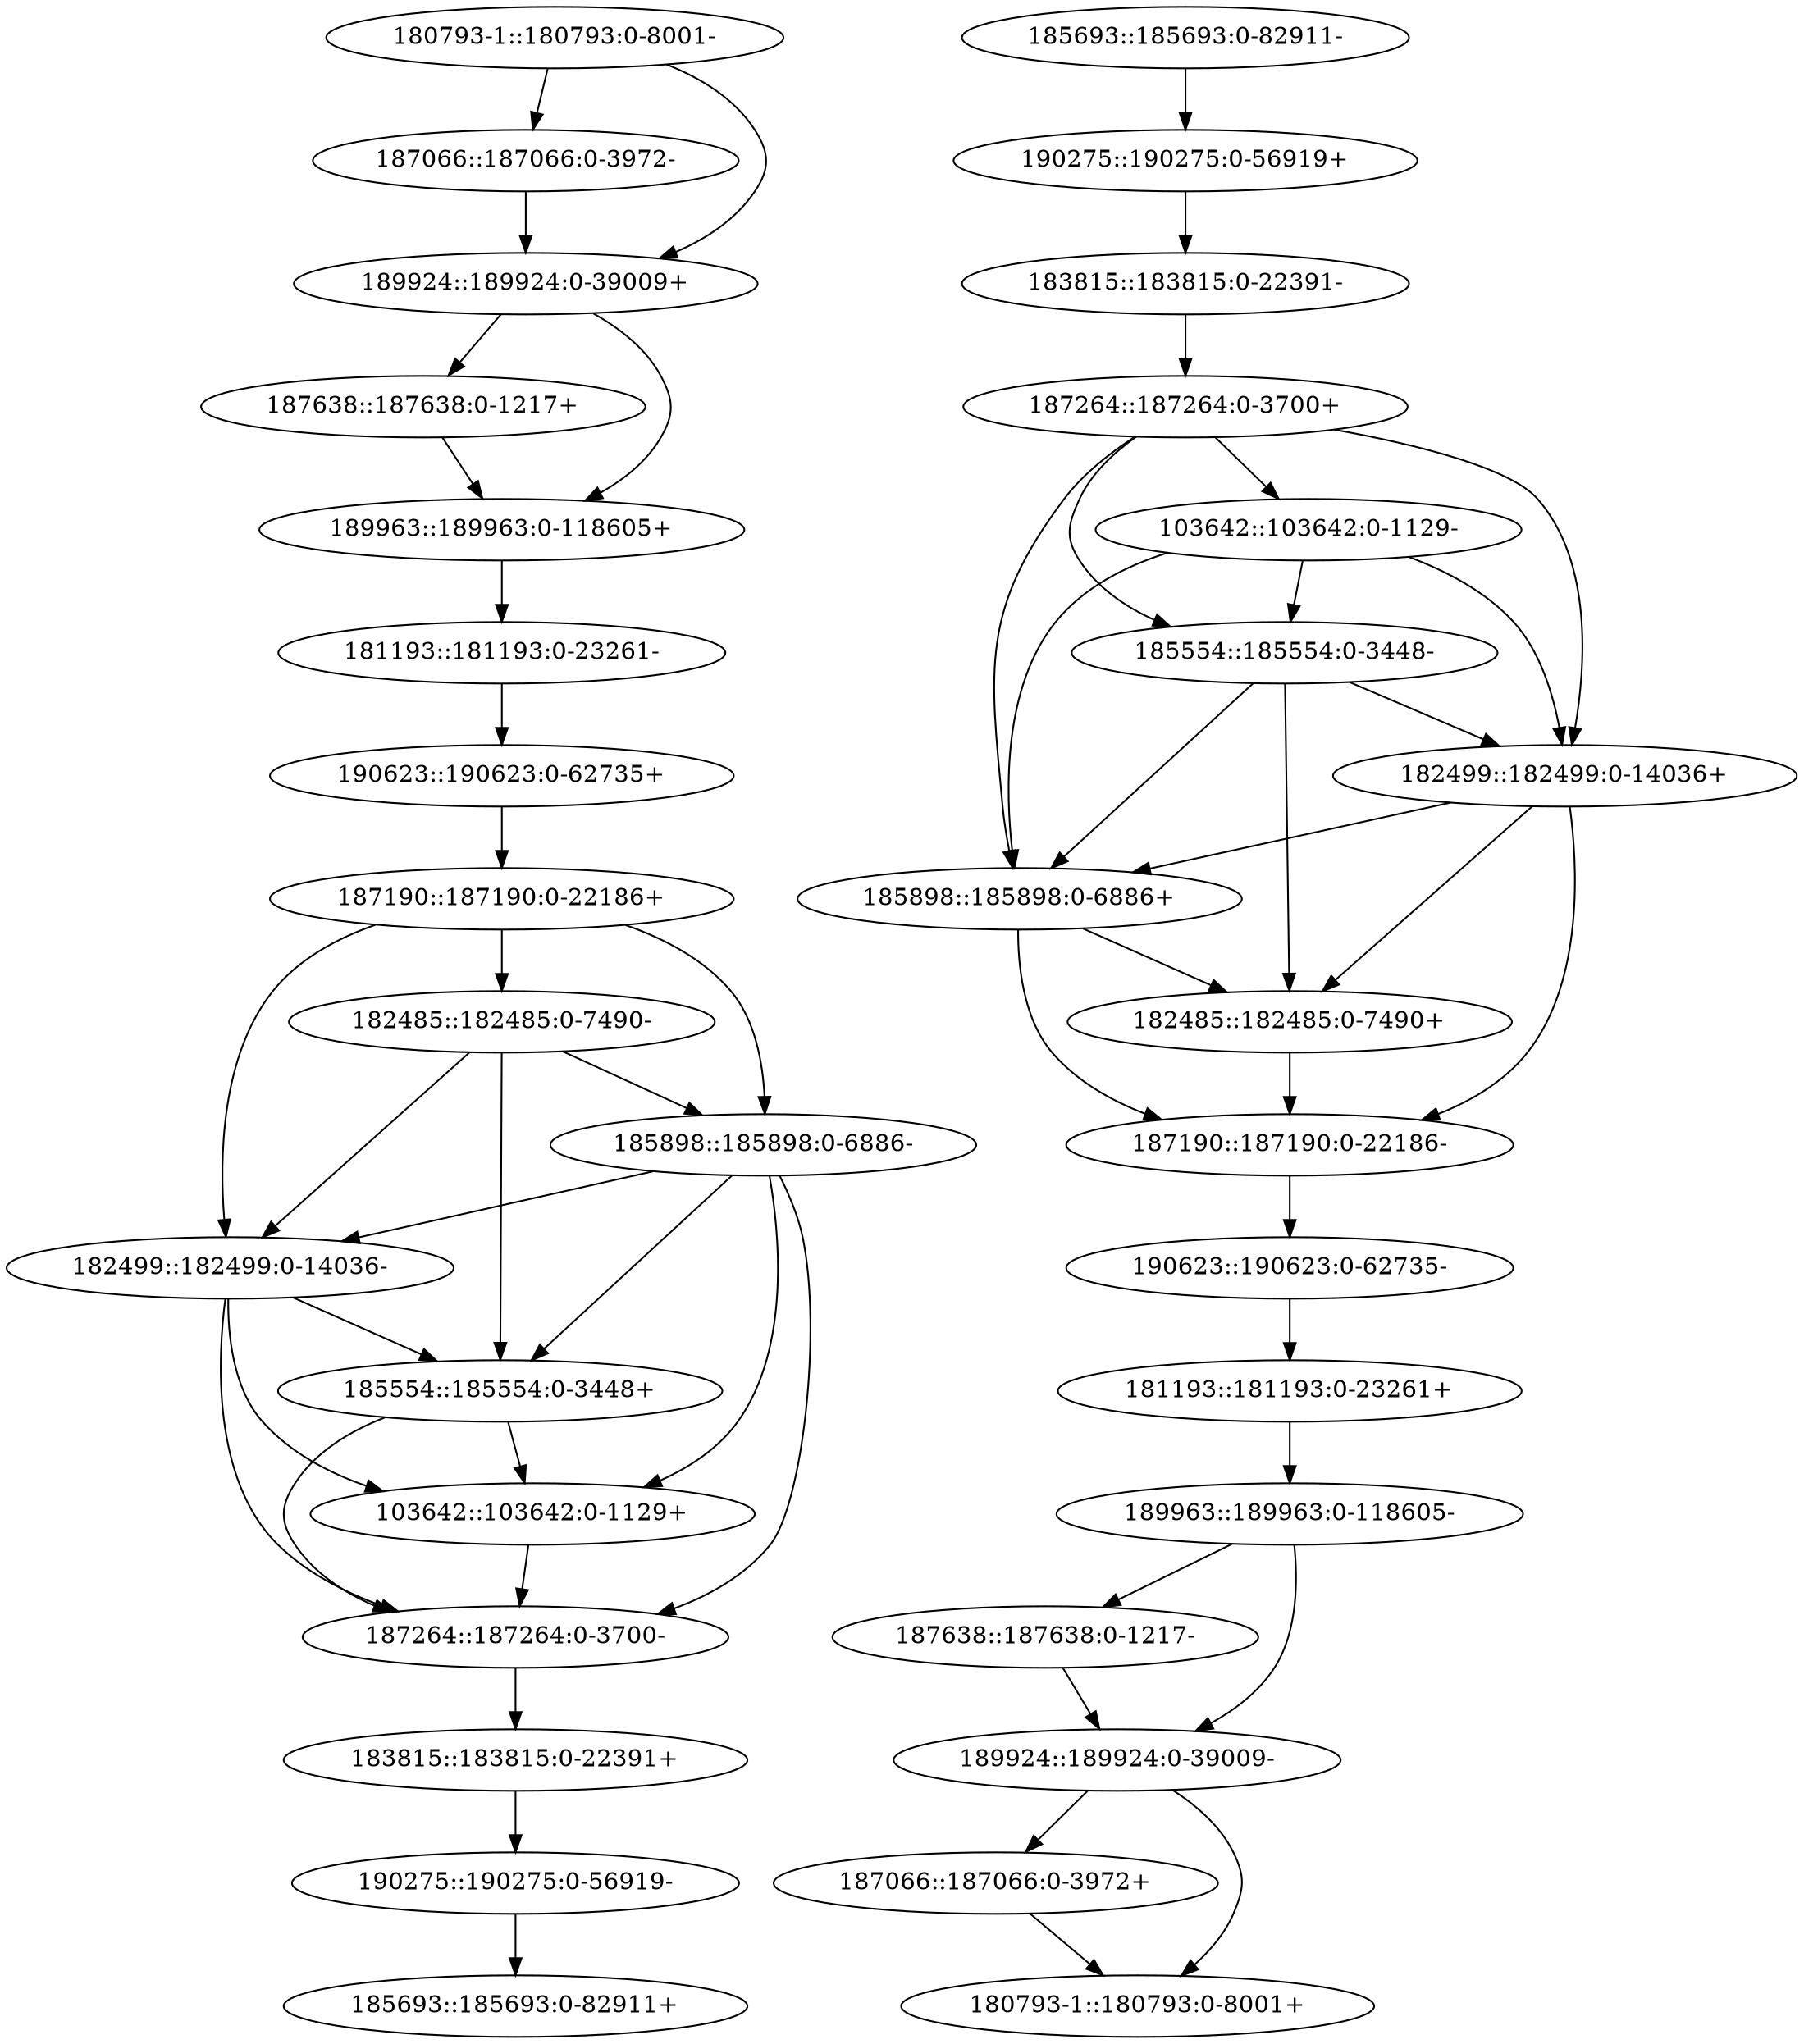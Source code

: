 digraph G {
"187066::187066:0-3972-" [l=3972]
"187190::187190:0-22186+" [l=22186]
"190623::190623:0-62735-" [l=62735]
"187264::187264:0-3700+" [l=3700]
"182485::182485:0-7490-" [l=7490]
"181193::181193:0-23261-" [l=23261]
"190275::190275:0-56919+" [l=56919]
"185898::185898:0-6886+" [l=6886]
"185693::185693:0-82911-" [l=82911]
"190275::190275:0-56919-" [l=56919]
"187190::187190:0-22186-" [l=22186]
"185554::185554:0-3448+" [l=3448]
"180793-1::180793:0-8001+" [l=8001]
"185693::185693:0-82911+" [l=82911]
"187638::187638:0-1217+" [l=1217]
"180793-1::180793:0-8001-" [l=8001]
"187264::187264:0-3700-" [l=3700]
"185898::185898:0-6886-" [l=6886]
"187638::187638:0-1217-" [l=1217]
"189924::189924:0-39009+" [l=39009]
"187066::187066:0-3972+" [l=3972]
"190623::190623:0-62735+" [l=62735]
"103642::103642:0-1129+" [l=1129]
"182499::182499:0-14036-" [l=14036]
"189963::189963:0-118605+" [l=118605]
"181193::181193:0-23261+" [l=23261]
"189924::189924:0-39009-" [l=39009]
"183815::183815:0-22391+" [l=22391]
"189963::189963:0-118605-" [l=118605]
"183815::183815:0-22391-" [l=22391]
"185554::185554:0-3448-" [l=3448]
"103642::103642:0-1129-" [l=1129]
"182499::182499:0-14036+" [l=14036]
"182485::182485:0-7490+" [l=7490]
"180793-1::180793:0-8001-" -> "187066::187066:0-3972-" [d=18 e=100 n=25]
"180793-1::180793:0-8001-" -> "189924::189924:0-39009+" [d=19674 e=100 n=5]
"187066::187066:0-3972+" -> "180793-1::180793:0-8001+" [d=18 e=100 n=25]
"182499::182499:0-14036+" -> "185898::185898:0-6886+" [d=159 e=100 n=28]
"182499::182499:0-14036+" -> "182485::182485:0-7490+" [d=7421 e=100 n=19]
"182499::182499:0-14036+" -> "187190::187190:0-22186-" [d=13609 e=100 n=4]
"185898::185898:0-6886-" -> "182499::182499:0-14036-" [d=159 e=100 n=28]
"185898::185898:0-6886-" -> "185554::185554:0-3448+" [d=13986 e=100 n=8]
"185898::185898:0-6886-" -> "187264::187264:0-3700-" [d=19273 e=100 n=3]
"185898::185898:0-6886-" -> "103642::103642:0-1129+" [d=18127 e=100 n=3]
"185554::185554:0-3448-" -> "185898::185898:0-6886+" [d=13986 e=100 n=8]
"185554::185554:0-3448-" -> "182499::182499:0-14036+" [d=-77 e=100 n=30]
"185554::185554:0-3448-" -> "182485::182485:0-7490+" [d=21260 e=100 n=4]
"182499::182499:0-14036-" -> "185554::185554:0-3448+" [d=-77 e=100 n=30]
"182499::182499:0-14036-" -> "103642::103642:0-1129+" [d=4082 e=100 n=19]
"182499::182499:0-14036-" -> "187264::187264:0-3700-" [d=5204 e=100 n=19]
"181193::181193:0-23261+" -> "189963::189963:0-118605-" [d=-4877 e=100 n=32]
"189963::189963:0-118605+" -> "181193::181193:0-23261-" [d=-4877 e=100 n=32]
"187638::187638:0-1217-" -> "189924::189924:0-39009-" [d=546 e=100 n=16]
"189924::189924:0-39009+" -> "187638::187638:0-1217+" [d=546 e=100 n=16]
"189924::189924:0-39009+" -> "189963::189963:0-118605+" [d=2844 e=100 n=15]
"189963::189963:0-118605-" -> "189924::189924:0-39009-" [d=2844 e=100 n=15]
"189963::189963:0-118605-" -> "187638::187638:0-1217-" [d=1093 e=100 n=15]
"187638::187638:0-1217+" -> "189963::189963:0-118605+" [d=1093 e=100 n=15]
"185554::185554:0-3448+" -> "187264::187264:0-3700-" [d=1882 e=100 n=23]
"185554::185554:0-3448+" -> "103642::103642:0-1129+" [d=757 e=100 n=22]
"187264::187264:0-3700+" -> "185554::185554:0-3448-" [d=1882 e=100 n=23]
"187264::187264:0-3700+" -> "182499::182499:0-14036+" [d=5204 e=100 n=19]
"187264::187264:0-3700+" -> "103642::103642:0-1129-" [d=22 e=100 n=22]
"187264::187264:0-3700+" -> "185898::185898:0-6886+" [d=19273 e=100 n=3]
"182485::182485:0-7490+" -> "187190::187190:0-22186-" [d=-1228 e=100 n=22]
"187190::187190:0-22186+" -> "182485::182485:0-7490-" [d=-1228 e=100 n=22]
"187190::187190:0-22186+" -> "185898::185898:0-6886-" [d=6637 e=100 n=13]
"187190::187190:0-22186+" -> "182499::182499:0-14036-" [d=13609 e=100 n=4]
"183815::183815:0-22391+" -> "190275::190275:0-56919-" [d=1438 e=100 n=24]
"190275::190275:0-56919+" -> "183815::183815:0-22391-" [d=1438 e=100 n=24]
"103642::103642:0-1129-" -> "182499::182499:0-14036+" [d=4082 e=100 n=19]
"103642::103642:0-1129-" -> "185554::185554:0-3448-" [d=757 e=100 n=22]
"103642::103642:0-1129-" -> "185898::185898:0-6886+" [d=18127 e=100 n=3]
"103642::103642:0-1129+" -> "187264::187264:0-3700-" [d=22 e=100 n=22]
"181193::181193:0-23261-" -> "190623::190623:0-62735+" [d=-16509 e=100 n=12]
"190623::190623:0-62735-" -> "181193::181193:0-23261+" [d=-16509 e=100 n=12]
"185898::185898:0-6886+" -> "187190::187190:0-22186-" [d=6637 e=100 n=13]
"185898::185898:0-6886+" -> "182485::182485:0-7490+" [d=457 e=100 n=34]
"182485::182485:0-7490-" -> "185898::185898:0-6886-" [d=457 e=100 n=34]
"182485::182485:0-7490-" -> "182499::182499:0-14036-" [d=7421 e=100 n=19]
"182485::182485:0-7490-" -> "185554::185554:0-3448+" [d=21260 e=100 n=4]
"185693::185693:0-82911-" -> "190275::190275:0-56919+" [d=-70 e=100 n=10]
"190275::190275:0-56919-" -> "185693::185693:0-82911+" [d=-70 e=100 n=10]
"187066::187066:0-3972-" -> "189924::189924:0-39009+" [d=15763 e=100 n=4]
"189924::189924:0-39009-" -> "187066::187066:0-3972+" [d=15763 e=100 n=4]
"189924::189924:0-39009-" -> "180793-1::180793:0-8001+" [d=19674 e=100 n=5]
"183815::183815:0-22391-" -> "187264::187264:0-3700+" [d=22458 e=100 n=2]
"187264::187264:0-3700-" -> "183815::183815:0-22391+" [d=22458 e=100 n=2]
"187190::187190:0-22186-" -> "190623::190623:0-62735-" [d=14386 e=100 n=4]
"190623::190623:0-62735+" -> "187190::187190:0-22186+" [d=14386 e=100 n=4]
}
